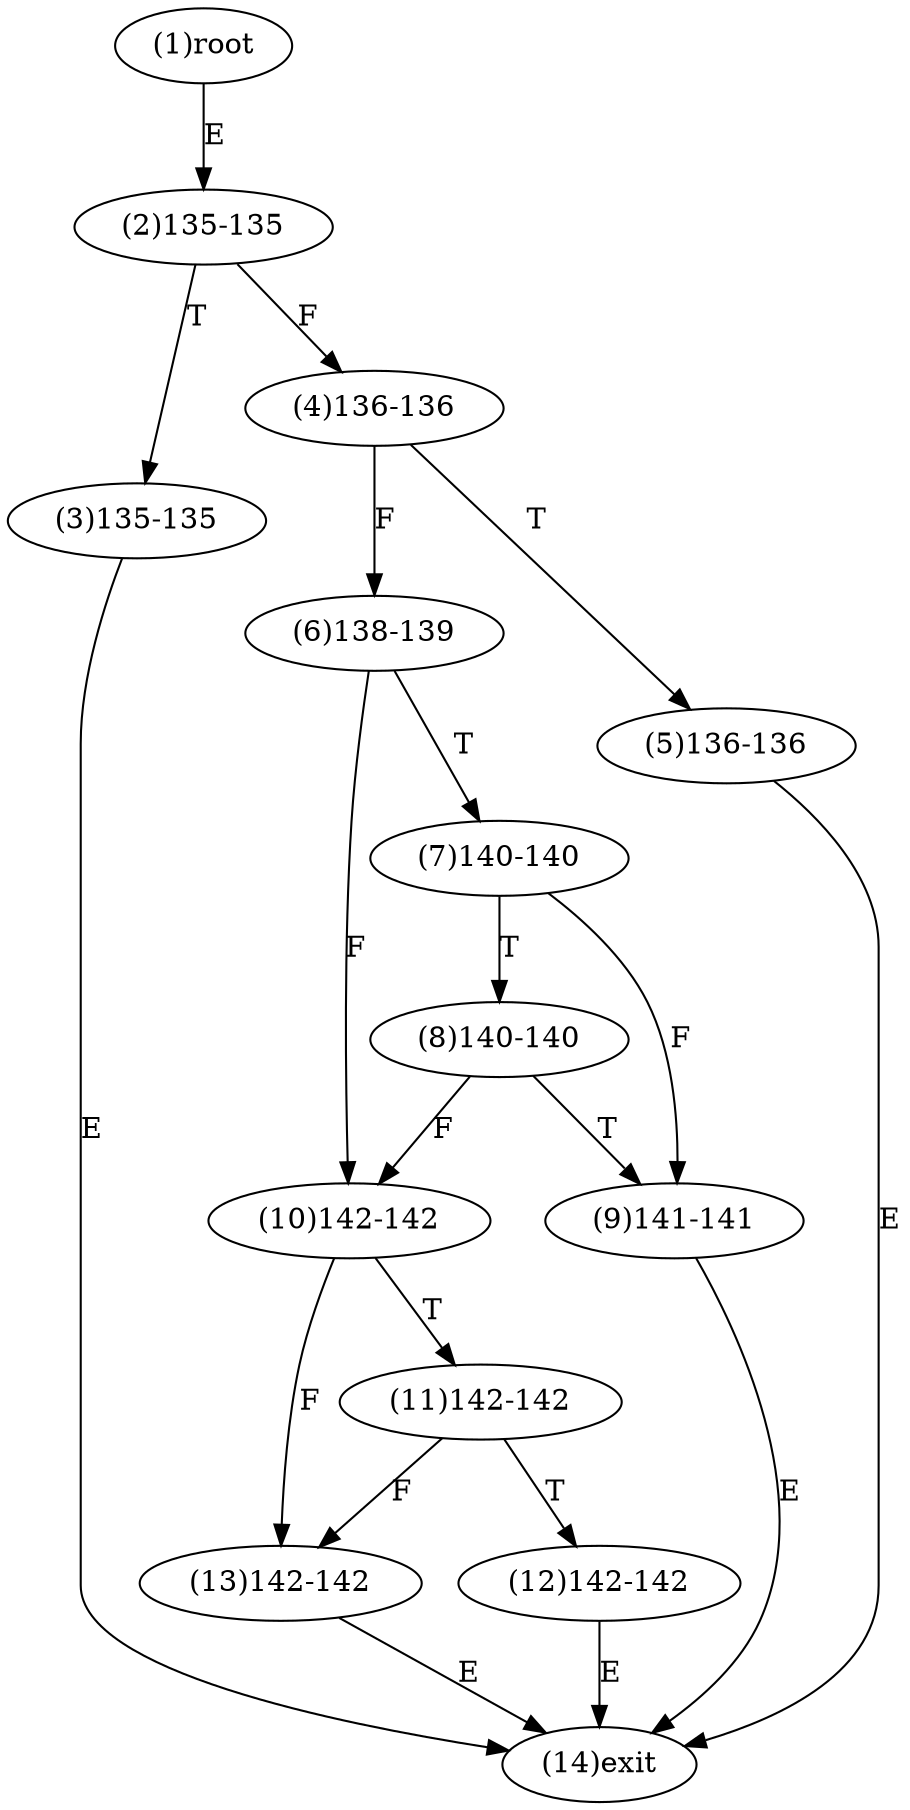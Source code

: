 digraph "" { 
1[ label="(1)root"];
2[ label="(2)135-135"];
3[ label="(3)135-135"];
4[ label="(4)136-136"];
5[ label="(5)136-136"];
6[ label="(6)138-139"];
7[ label="(7)140-140"];
8[ label="(8)140-140"];
9[ label="(9)141-141"];
10[ label="(10)142-142"];
11[ label="(11)142-142"];
12[ label="(12)142-142"];
13[ label="(13)142-142"];
14[ label="(14)exit"];
1->2[ label="E"];
2->4[ label="F"];
2->3[ label="T"];
3->14[ label="E"];
4->6[ label="F"];
4->5[ label="T"];
5->14[ label="E"];
6->10[ label="F"];
6->7[ label="T"];
7->9[ label="F"];
7->8[ label="T"];
8->10[ label="F"];
8->9[ label="T"];
9->14[ label="E"];
10->13[ label="F"];
10->11[ label="T"];
11->13[ label="F"];
11->12[ label="T"];
12->14[ label="E"];
13->14[ label="E"];
}